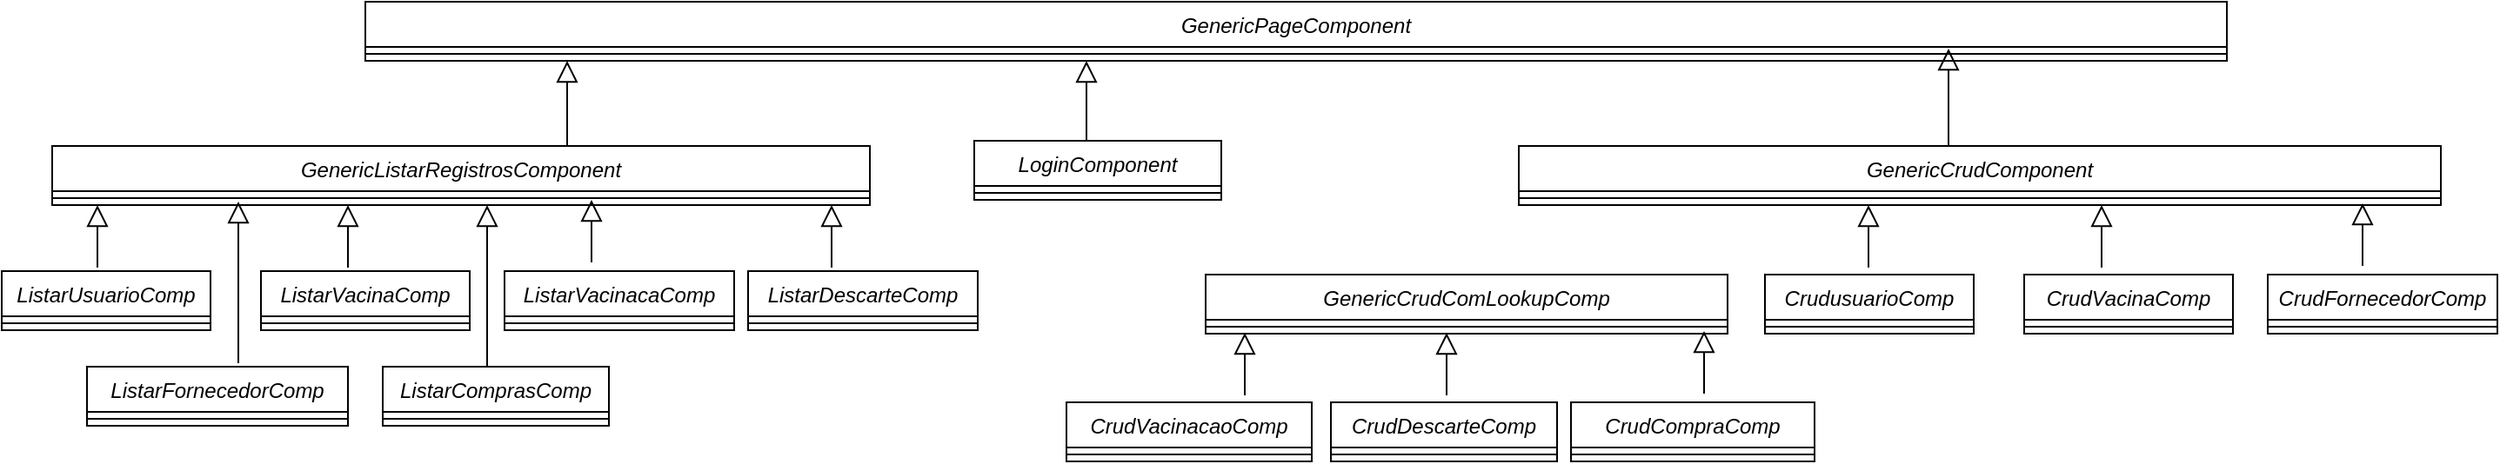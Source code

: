 <mxfile version="20.8.16" type="device" pages="2"><diagram id="C5RBs43oDa-KdzZeNtuy" name="Frontend"><mxGraphModel dx="2261" dy="844" grid="1" gridSize="10" guides="1" tooltips="1" connect="1" arrows="1" fold="1" page="1" pageScale="1" pageWidth="827" pageHeight="1169" math="0" shadow="0"><root><mxCell id="WIyWlLk6GJQsqaUBKTNV-0"/><mxCell id="WIyWlLk6GJQsqaUBKTNV-1" parent="WIyWlLk6GJQsqaUBKTNV-0"/><mxCell id="zkfFHV4jXpPFQw0GAbJ--0" value="GenericPageComponent" style="swimlane;fontStyle=2;align=center;verticalAlign=top;childLayout=stackLayout;horizontal=1;startSize=26;horizontalStack=0;resizeParent=1;resizeLast=0;collapsible=1;marginBottom=0;rounded=0;shadow=0;strokeWidth=1;" parent="WIyWlLk6GJQsqaUBKTNV-1" vertex="1"><mxGeometry x="-130" y="120" width="1070" height="34" as="geometry"><mxRectangle x="230" y="140" width="160" height="26" as="alternateBounds"/></mxGeometry></mxCell><mxCell id="zkfFHV4jXpPFQw0GAbJ--4" value="" style="line;html=1;strokeWidth=1;align=left;verticalAlign=middle;spacingTop=-1;spacingLeft=3;spacingRight=3;rotatable=0;labelPosition=right;points=[];portConstraint=eastwest;" parent="zkfFHV4jXpPFQw0GAbJ--0" vertex="1"><mxGeometry y="26" width="1070" height="8" as="geometry"/></mxCell><mxCell id="zkfFHV4jXpPFQw0GAbJ--16" value="" style="endArrow=block;endSize=10;endFill=0;shadow=0;strokeWidth=1;rounded=0;edgeStyle=elbowEdgeStyle;elbow=vertical;" parent="WIyWlLk6GJQsqaUBKTNV-1" edge="1"><mxGeometry width="160" relative="1" as="geometry"><mxPoint x="-14" y="190" as="sourcePoint"/><mxPoint x="-14" y="154" as="targetPoint"/><Array as="points"><mxPoint x="-14" y="210"/></Array></mxGeometry></mxCell><mxCell id="tGnqpwGtiN8nldPWhtbG-3" value="GenericListarRegistrosComponent" style="swimlane;fontStyle=2;align=center;verticalAlign=top;childLayout=stackLayout;horizontal=1;startSize=26;horizontalStack=0;resizeParent=1;resizeLast=0;collapsible=1;marginBottom=0;rounded=0;shadow=0;strokeWidth=1;" vertex="1" parent="WIyWlLk6GJQsqaUBKTNV-1"><mxGeometry x="-310" y="203" width="470" height="34" as="geometry"><mxRectangle x="230" y="140" width="160" height="26" as="alternateBounds"/></mxGeometry></mxCell><mxCell id="tGnqpwGtiN8nldPWhtbG-4" value="" style="line;html=1;strokeWidth=1;align=left;verticalAlign=middle;spacingTop=-1;spacingLeft=3;spacingRight=3;rotatable=0;labelPosition=right;points=[];portConstraint=eastwest;" vertex="1" parent="tGnqpwGtiN8nldPWhtbG-3"><mxGeometry y="26" width="470" height="8" as="geometry"/></mxCell><mxCell id="tGnqpwGtiN8nldPWhtbG-6" value="GenericCrudComponent" style="swimlane;fontStyle=2;align=center;verticalAlign=top;childLayout=stackLayout;horizontal=1;startSize=26;horizontalStack=0;resizeParent=1;resizeLast=0;collapsible=1;marginBottom=0;rounded=0;shadow=0;strokeWidth=1;" vertex="1" parent="WIyWlLk6GJQsqaUBKTNV-1"><mxGeometry x="533" y="203" width="530" height="34" as="geometry"><mxRectangle x="230" y="140" width="160" height="26" as="alternateBounds"/></mxGeometry></mxCell><mxCell id="tGnqpwGtiN8nldPWhtbG-7" value="" style="line;html=1;strokeWidth=1;align=left;verticalAlign=middle;spacingTop=-1;spacingLeft=3;spacingRight=3;rotatable=0;labelPosition=right;points=[];portConstraint=eastwest;" vertex="1" parent="tGnqpwGtiN8nldPWhtbG-6"><mxGeometry y="26" width="530" height="8" as="geometry"/></mxCell><mxCell id="tGnqpwGtiN8nldPWhtbG-8" value="ListarFornecedorComp" style="swimlane;fontStyle=2;align=center;verticalAlign=top;childLayout=stackLayout;horizontal=1;startSize=26;horizontalStack=0;resizeParent=1;resizeLast=0;collapsible=1;marginBottom=0;rounded=0;shadow=0;strokeWidth=1;" vertex="1" parent="WIyWlLk6GJQsqaUBKTNV-1"><mxGeometry x="-290" y="330" width="150" height="34" as="geometry"><mxRectangle x="230" y="140" width="160" height="26" as="alternateBounds"/></mxGeometry></mxCell><mxCell id="tGnqpwGtiN8nldPWhtbG-9" value="" style="line;html=1;strokeWidth=1;align=left;verticalAlign=middle;spacingTop=-1;spacingLeft=3;spacingRight=3;rotatable=0;labelPosition=right;points=[];portConstraint=eastwest;" vertex="1" parent="tGnqpwGtiN8nldPWhtbG-8"><mxGeometry y="26" width="150" height="8" as="geometry"/></mxCell><mxCell id="tGnqpwGtiN8nldPWhtbG-12" value="ListarVacinacaComp" style="swimlane;fontStyle=2;align=center;verticalAlign=top;childLayout=stackLayout;horizontal=1;startSize=26;horizontalStack=0;resizeParent=1;resizeLast=0;collapsible=1;marginBottom=0;rounded=0;shadow=0;strokeWidth=1;" vertex="1" parent="WIyWlLk6GJQsqaUBKTNV-1"><mxGeometry x="-50" y="275" width="132" height="34" as="geometry"><mxRectangle x="230" y="140" width="160" height="26" as="alternateBounds"/></mxGeometry></mxCell><mxCell id="tGnqpwGtiN8nldPWhtbG-13" value="" style="line;html=1;strokeWidth=1;align=left;verticalAlign=middle;spacingTop=-1;spacingLeft=3;spacingRight=3;rotatable=0;labelPosition=right;points=[];portConstraint=eastwest;" vertex="1" parent="tGnqpwGtiN8nldPWhtbG-12"><mxGeometry y="26" width="132" height="8" as="geometry"/></mxCell><mxCell id="tGnqpwGtiN8nldPWhtbG-14" value="ListarVacinaComp" style="swimlane;fontStyle=2;align=center;verticalAlign=top;childLayout=stackLayout;horizontal=1;startSize=26;horizontalStack=0;resizeParent=1;resizeLast=0;collapsible=1;marginBottom=0;rounded=0;shadow=0;strokeWidth=1;" vertex="1" parent="WIyWlLk6GJQsqaUBKTNV-1"><mxGeometry x="-190" y="275" width="120" height="34" as="geometry"><mxRectangle x="230" y="140" width="160" height="26" as="alternateBounds"/></mxGeometry></mxCell><mxCell id="tGnqpwGtiN8nldPWhtbG-15" value="" style="line;html=1;strokeWidth=1;align=left;verticalAlign=middle;spacingTop=-1;spacingLeft=3;spacingRight=3;rotatable=0;labelPosition=right;points=[];portConstraint=eastwest;" vertex="1" parent="tGnqpwGtiN8nldPWhtbG-14"><mxGeometry y="26" width="120" height="8" as="geometry"/></mxCell><mxCell id="tGnqpwGtiN8nldPWhtbG-17" value="ListarUsuarioComp" style="swimlane;fontStyle=2;align=center;verticalAlign=top;childLayout=stackLayout;horizontal=1;startSize=26;horizontalStack=0;resizeParent=1;resizeLast=0;collapsible=1;marginBottom=0;rounded=0;shadow=0;strokeWidth=1;" vertex="1" parent="WIyWlLk6GJQsqaUBKTNV-1"><mxGeometry x="-339" y="275" width="120" height="34" as="geometry"><mxRectangle x="230" y="140" width="160" height="26" as="alternateBounds"/></mxGeometry></mxCell><mxCell id="tGnqpwGtiN8nldPWhtbG-18" value="" style="line;html=1;strokeWidth=1;align=left;verticalAlign=middle;spacingTop=-1;spacingLeft=3;spacingRight=3;rotatable=0;labelPosition=right;points=[];portConstraint=eastwest;" vertex="1" parent="tGnqpwGtiN8nldPWhtbG-17"><mxGeometry y="26" width="120" height="8" as="geometry"/></mxCell><mxCell id="tGnqpwGtiN8nldPWhtbG-19" value="ListarDescarteComp" style="swimlane;fontStyle=2;align=center;verticalAlign=top;childLayout=stackLayout;horizontal=1;startSize=26;horizontalStack=0;resizeParent=1;resizeLast=0;collapsible=1;marginBottom=0;rounded=0;shadow=0;strokeWidth=1;" vertex="1" parent="WIyWlLk6GJQsqaUBKTNV-1"><mxGeometry x="90" y="275" width="132" height="34" as="geometry"><mxRectangle x="230" y="140" width="160" height="26" as="alternateBounds"/></mxGeometry></mxCell><mxCell id="tGnqpwGtiN8nldPWhtbG-20" value="" style="line;html=1;strokeWidth=1;align=left;verticalAlign=middle;spacingTop=-1;spacingLeft=3;spacingRight=3;rotatable=0;labelPosition=right;points=[];portConstraint=eastwest;" vertex="1" parent="tGnqpwGtiN8nldPWhtbG-19"><mxGeometry y="26" width="132" height="8" as="geometry"/></mxCell><mxCell id="tGnqpwGtiN8nldPWhtbG-21" value="" style="endArrow=block;endSize=10;endFill=0;shadow=0;strokeWidth=1;rounded=0;edgeStyle=elbowEdgeStyle;elbow=vertical;" edge="1" parent="WIyWlLk6GJQsqaUBKTNV-1"><mxGeometry width="160" relative="1" as="geometry"><mxPoint x="-284" y="273" as="sourcePoint"/><mxPoint x="-284" y="237" as="targetPoint"/><Array as="points"/></mxGeometry></mxCell><mxCell id="tGnqpwGtiN8nldPWhtbG-24" value="" style="endArrow=block;endSize=10;endFill=0;shadow=0;strokeWidth=1;rounded=0;edgeStyle=elbowEdgeStyle;elbow=vertical;" edge="1" parent="WIyWlLk6GJQsqaUBKTNV-1"><mxGeometry width="160" relative="1" as="geometry"><mxPoint x="-140" y="273" as="sourcePoint"/><mxPoint x="-140" y="237" as="targetPoint"/><Array as="points"/></mxGeometry></mxCell><mxCell id="tGnqpwGtiN8nldPWhtbG-26" value="" style="endArrow=block;endSize=10;endFill=0;shadow=0;strokeWidth=1;rounded=0;edgeStyle=elbowEdgeStyle;elbow=vertical;" edge="1" parent="WIyWlLk6GJQsqaUBKTNV-1"><mxGeometry width="160" relative="1" as="geometry"><mxPoint x="-203" y="271" as="sourcePoint"/><mxPoint x="-203" y="235" as="targetPoint"/><Array as="points"><mxPoint x="-163" y="328"/></Array></mxGeometry></mxCell><mxCell id="tGnqpwGtiN8nldPWhtbG-28" value="ListarComprasComp" style="swimlane;fontStyle=2;align=center;verticalAlign=top;childLayout=stackLayout;horizontal=1;startSize=26;horizontalStack=0;resizeParent=1;resizeLast=0;collapsible=1;marginBottom=0;rounded=0;shadow=0;strokeWidth=1;" vertex="1" parent="WIyWlLk6GJQsqaUBKTNV-1"><mxGeometry x="-120" y="330" width="130" height="34" as="geometry"><mxRectangle x="230" y="140" width="160" height="26" as="alternateBounds"/></mxGeometry></mxCell><mxCell id="tGnqpwGtiN8nldPWhtbG-29" value="" style="line;html=1;strokeWidth=1;align=left;verticalAlign=middle;spacingTop=-1;spacingLeft=3;spacingRight=3;rotatable=0;labelPosition=right;points=[];portConstraint=eastwest;" vertex="1" parent="tGnqpwGtiN8nldPWhtbG-28"><mxGeometry y="26" width="130" height="8" as="geometry"/></mxCell><mxCell id="tGnqpwGtiN8nldPWhtbG-30" value="" style="endArrow=block;endSize=10;endFill=0;shadow=0;strokeWidth=1;rounded=0;edgeStyle=elbowEdgeStyle;elbow=vertical;" edge="1" parent="WIyWlLk6GJQsqaUBKTNV-1"><mxGeometry width="160" relative="1" as="geometry"><mxPoint y="270" as="sourcePoint"/><mxPoint y="234" as="targetPoint"/><Array as="points"/></mxGeometry></mxCell><mxCell id="tGnqpwGtiN8nldPWhtbG-31" value="" style="endArrow=block;endSize=10;endFill=0;shadow=0;strokeWidth=1;rounded=0;edgeStyle=elbowEdgeStyle;elbow=vertical;" edge="1" parent="WIyWlLk6GJQsqaUBKTNV-1"><mxGeometry width="160" relative="1" as="geometry"><mxPoint x="138" y="273" as="sourcePoint"/><mxPoint x="138" y="237" as="targetPoint"/><Array as="points"/></mxGeometry></mxCell><mxCell id="tGnqpwGtiN8nldPWhtbG-32" value="" style="endArrow=block;endSize=10;endFill=0;shadow=0;strokeWidth=1;rounded=0;edgeStyle=elbowEdgeStyle;elbow=vertical;" edge="1" parent="WIyWlLk6GJQsqaUBKTNV-1"><mxGeometry width="160" relative="1" as="geometry"><mxPoint x="-60" y="273" as="sourcePoint"/><mxPoint x="-60" y="237" as="targetPoint"/><Array as="points"><mxPoint x="-20" y="330"/></Array></mxGeometry></mxCell><mxCell id="tGnqpwGtiN8nldPWhtbG-33" value="" style="endArrow=block;endSize=10;endFill=0;shadow=0;strokeWidth=1;rounded=0;edgeStyle=elbowEdgeStyle;elbow=vertical;" edge="1" parent="WIyWlLk6GJQsqaUBKTNV-1"><mxGeometry width="160" relative="1" as="geometry"><mxPoint x="284.5" y="190" as="sourcePoint"/><mxPoint x="284.5" y="154" as="targetPoint"/><Array as="points"><mxPoint x="284.5" y="210"/></Array></mxGeometry></mxCell><mxCell id="tGnqpwGtiN8nldPWhtbG-10" value="LoginComponent" style="swimlane;fontStyle=2;align=center;verticalAlign=top;childLayout=stackLayout;horizontal=1;startSize=26;horizontalStack=0;resizeParent=1;resizeLast=0;collapsible=1;marginBottom=0;rounded=0;shadow=0;strokeWidth=1;" vertex="1" parent="WIyWlLk6GJQsqaUBKTNV-1"><mxGeometry x="220" y="200" width="142" height="34" as="geometry"><mxRectangle x="230" y="140" width="160" height="26" as="alternateBounds"/></mxGeometry></mxCell><mxCell id="tGnqpwGtiN8nldPWhtbG-11" value="" style="line;html=1;strokeWidth=1;align=left;verticalAlign=middle;spacingTop=-1;spacingLeft=3;spacingRight=3;rotatable=0;labelPosition=right;points=[];portConstraint=eastwest;" vertex="1" parent="tGnqpwGtiN8nldPWhtbG-10"><mxGeometry y="26" width="142" height="8" as="geometry"/></mxCell><mxCell id="tGnqpwGtiN8nldPWhtbG-34" value="CrudFornecedorComp" style="swimlane;fontStyle=2;align=center;verticalAlign=top;childLayout=stackLayout;horizontal=1;startSize=26;horizontalStack=0;resizeParent=1;resizeLast=0;collapsible=1;marginBottom=0;rounded=0;shadow=0;strokeWidth=1;" vertex="1" parent="WIyWlLk6GJQsqaUBKTNV-1"><mxGeometry x="963.5" y="277" width="132" height="34" as="geometry"><mxRectangle x="230" y="140" width="160" height="26" as="alternateBounds"/></mxGeometry></mxCell><mxCell id="tGnqpwGtiN8nldPWhtbG-35" value="" style="line;html=1;strokeWidth=1;align=left;verticalAlign=middle;spacingTop=-1;spacingLeft=3;spacingRight=3;rotatable=0;labelPosition=right;points=[];portConstraint=eastwest;" vertex="1" parent="tGnqpwGtiN8nldPWhtbG-34"><mxGeometry y="26" width="132" height="8" as="geometry"/></mxCell><mxCell id="tGnqpwGtiN8nldPWhtbG-36" value="CrudVacinaComp" style="swimlane;fontStyle=2;align=center;verticalAlign=top;childLayout=stackLayout;horizontal=1;startSize=26;horizontalStack=0;resizeParent=1;resizeLast=0;collapsible=1;marginBottom=0;rounded=0;shadow=0;strokeWidth=1;" vertex="1" parent="WIyWlLk6GJQsqaUBKTNV-1"><mxGeometry x="823.5" y="277" width="120" height="34" as="geometry"><mxRectangle x="230" y="140" width="160" height="26" as="alternateBounds"/></mxGeometry></mxCell><mxCell id="tGnqpwGtiN8nldPWhtbG-37" value="" style="line;html=1;strokeWidth=1;align=left;verticalAlign=middle;spacingTop=-1;spacingLeft=3;spacingRight=3;rotatable=0;labelPosition=right;points=[];portConstraint=eastwest;" vertex="1" parent="tGnqpwGtiN8nldPWhtbG-36"><mxGeometry y="26" width="120" height="8" as="geometry"/></mxCell><mxCell id="tGnqpwGtiN8nldPWhtbG-38" value="CrudusuarioComp" style="swimlane;fontStyle=2;align=center;verticalAlign=top;childLayout=stackLayout;horizontal=1;startSize=26;horizontalStack=0;resizeParent=1;resizeLast=0;collapsible=1;marginBottom=0;rounded=0;shadow=0;strokeWidth=1;" vertex="1" parent="WIyWlLk6GJQsqaUBKTNV-1"><mxGeometry x="674.5" y="277" width="120" height="34" as="geometry"><mxRectangle x="230" y="140" width="160" height="26" as="alternateBounds"/></mxGeometry></mxCell><mxCell id="tGnqpwGtiN8nldPWhtbG-39" value="" style="line;html=1;strokeWidth=1;align=left;verticalAlign=middle;spacingTop=-1;spacingLeft=3;spacingRight=3;rotatable=0;labelPosition=right;points=[];portConstraint=eastwest;" vertex="1" parent="tGnqpwGtiN8nldPWhtbG-38"><mxGeometry y="26" width="120" height="8" as="geometry"/></mxCell><mxCell id="tGnqpwGtiN8nldPWhtbG-40" value="" style="endArrow=block;endSize=10;endFill=0;shadow=0;strokeWidth=1;rounded=0;edgeStyle=elbowEdgeStyle;elbow=vertical;" edge="1" parent="WIyWlLk6GJQsqaUBKTNV-1"><mxGeometry width="160" relative="1" as="geometry"><mxPoint x="734" y="273" as="sourcePoint"/><mxPoint x="734" y="237" as="targetPoint"/><Array as="points"/></mxGeometry></mxCell><mxCell id="tGnqpwGtiN8nldPWhtbG-41" value="" style="endArrow=block;endSize=10;endFill=0;shadow=0;strokeWidth=1;rounded=0;edgeStyle=elbowEdgeStyle;elbow=vertical;" edge="1" parent="WIyWlLk6GJQsqaUBKTNV-1"><mxGeometry width="160" relative="1" as="geometry"><mxPoint x="868" y="273" as="sourcePoint"/><mxPoint x="868" y="237" as="targetPoint"/><Array as="points"/></mxGeometry></mxCell><mxCell id="tGnqpwGtiN8nldPWhtbG-42" value="" style="endArrow=block;endSize=10;endFill=0;shadow=0;strokeWidth=1;rounded=0;edgeStyle=elbowEdgeStyle;elbow=vertical;" edge="1" parent="WIyWlLk6GJQsqaUBKTNV-1"><mxGeometry width="160" relative="1" as="geometry"><mxPoint x="1018" y="272" as="sourcePoint"/><mxPoint x="1018" y="236" as="targetPoint"/><Array as="points"/></mxGeometry></mxCell><mxCell id="tGnqpwGtiN8nldPWhtbG-44" value="GenericCrudComLookupComp" style="swimlane;fontStyle=2;align=center;verticalAlign=top;childLayout=stackLayout;horizontal=1;startSize=26;horizontalStack=0;resizeParent=1;resizeLast=0;collapsible=1;marginBottom=0;rounded=0;shadow=0;strokeWidth=1;" vertex="1" parent="WIyWlLk6GJQsqaUBKTNV-1"><mxGeometry x="353" y="277" width="300" height="34" as="geometry"><mxRectangle x="230" y="140" width="160" height="26" as="alternateBounds"/></mxGeometry></mxCell><mxCell id="tGnqpwGtiN8nldPWhtbG-45" value="" style="line;html=1;strokeWidth=1;align=left;verticalAlign=middle;spacingTop=-1;spacingLeft=3;spacingRight=3;rotatable=0;labelPosition=right;points=[];portConstraint=eastwest;" vertex="1" parent="tGnqpwGtiN8nldPWhtbG-44"><mxGeometry y="26" width="300" height="8" as="geometry"/></mxCell><mxCell id="tGnqpwGtiN8nldPWhtbG-46" value="CrudCompraComp" style="swimlane;fontStyle=2;align=center;verticalAlign=top;childLayout=stackLayout;horizontal=1;startSize=26;horizontalStack=0;resizeParent=1;resizeLast=0;collapsible=1;marginBottom=0;rounded=0;shadow=0;strokeWidth=1;" vertex="1" parent="WIyWlLk6GJQsqaUBKTNV-1"><mxGeometry x="563" y="350.5" width="140" height="34" as="geometry"><mxRectangle x="230" y="140" width="160" height="26" as="alternateBounds"/></mxGeometry></mxCell><mxCell id="tGnqpwGtiN8nldPWhtbG-47" value="" style="line;html=1;strokeWidth=1;align=left;verticalAlign=middle;spacingTop=-1;spacingLeft=3;spacingRight=3;rotatable=0;labelPosition=right;points=[];portConstraint=eastwest;" vertex="1" parent="tGnqpwGtiN8nldPWhtbG-46"><mxGeometry y="26" width="140" height="8" as="geometry"/></mxCell><mxCell id="tGnqpwGtiN8nldPWhtbG-48" value="CrudDescarteComp" style="swimlane;fontStyle=2;align=center;verticalAlign=top;childLayout=stackLayout;horizontal=1;startSize=26;horizontalStack=0;resizeParent=1;resizeLast=0;collapsible=1;marginBottom=0;rounded=0;shadow=0;strokeWidth=1;" vertex="1" parent="WIyWlLk6GJQsqaUBKTNV-1"><mxGeometry x="425" y="350.5" width="130" height="34" as="geometry"><mxRectangle x="230" y="140" width="160" height="26" as="alternateBounds"/></mxGeometry></mxCell><mxCell id="tGnqpwGtiN8nldPWhtbG-49" value="" style="line;html=1;strokeWidth=1;align=left;verticalAlign=middle;spacingTop=-1;spacingLeft=3;spacingRight=3;rotatable=0;labelPosition=right;points=[];portConstraint=eastwest;" vertex="1" parent="tGnqpwGtiN8nldPWhtbG-48"><mxGeometry y="26" width="130" height="8" as="geometry"/></mxCell><mxCell id="tGnqpwGtiN8nldPWhtbG-50" value="CrudVacinacaoComp" style="swimlane;fontStyle=2;align=center;verticalAlign=top;childLayout=stackLayout;horizontal=1;startSize=26;horizontalStack=0;resizeParent=1;resizeLast=0;collapsible=1;marginBottom=0;rounded=0;shadow=0;strokeWidth=1;" vertex="1" parent="WIyWlLk6GJQsqaUBKTNV-1"><mxGeometry x="273" y="350.5" width="141" height="34" as="geometry"><mxRectangle x="230" y="140" width="160" height="26" as="alternateBounds"/></mxGeometry></mxCell><mxCell id="tGnqpwGtiN8nldPWhtbG-51" value="" style="line;html=1;strokeWidth=1;align=left;verticalAlign=middle;spacingTop=-1;spacingLeft=3;spacingRight=3;rotatable=0;labelPosition=right;points=[];portConstraint=eastwest;" vertex="1" parent="tGnqpwGtiN8nldPWhtbG-50"><mxGeometry y="26" width="141" height="8" as="geometry"/></mxCell><mxCell id="tGnqpwGtiN8nldPWhtbG-52" value="" style="endArrow=block;endSize=10;endFill=0;shadow=0;strokeWidth=1;rounded=0;edgeStyle=elbowEdgeStyle;elbow=vertical;" edge="1" parent="WIyWlLk6GJQsqaUBKTNV-1"><mxGeometry width="160" relative="1" as="geometry"><mxPoint x="375.5" y="346.5" as="sourcePoint"/><mxPoint x="375.5" y="310.5" as="targetPoint"/><Array as="points"/></mxGeometry></mxCell><mxCell id="tGnqpwGtiN8nldPWhtbG-53" value="" style="endArrow=block;endSize=10;endFill=0;shadow=0;strokeWidth=1;rounded=0;edgeStyle=elbowEdgeStyle;elbow=vertical;" edge="1" parent="WIyWlLk6GJQsqaUBKTNV-1"><mxGeometry width="160" relative="1" as="geometry"><mxPoint x="491.5" y="346.5" as="sourcePoint"/><mxPoint x="491.5" y="310.5" as="targetPoint"/><Array as="points"/></mxGeometry></mxCell><mxCell id="tGnqpwGtiN8nldPWhtbG-54" value="" style="endArrow=block;endSize=10;endFill=0;shadow=0;strokeWidth=1;rounded=0;edgeStyle=elbowEdgeStyle;elbow=vertical;" edge="1" parent="WIyWlLk6GJQsqaUBKTNV-1"><mxGeometry width="160" relative="1" as="geometry"><mxPoint x="639.5" y="345.5" as="sourcePoint"/><mxPoint x="639.5" y="309.5" as="targetPoint"/><Array as="points"/></mxGeometry></mxCell><mxCell id="tGnqpwGtiN8nldPWhtbG-55" value="" style="endArrow=block;endSize=10;endFill=0;shadow=0;strokeWidth=1;rounded=0;edgeStyle=elbowEdgeStyle;elbow=vertical;" edge="1" parent="WIyWlLk6GJQsqaUBKTNV-1"><mxGeometry width="160" relative="1" as="geometry"><mxPoint x="780" y="183" as="sourcePoint"/><mxPoint x="780" y="147" as="targetPoint"/><Array as="points"><mxPoint x="780" y="203"/></Array></mxGeometry></mxCell></root></mxGraphModel></diagram><diagram id="PQCfU6_rHDxqfpeP8yPK" name="Backend"><mxGraphModel dx="2261" dy="844" grid="1" gridSize="10" guides="1" tooltips="1" connect="1" arrows="1" fold="1" page="1" pageScale="1" pageWidth="827" pageHeight="1169" math="0" shadow="0"><root><mxCell id="0"/><mxCell id="1" parent="0"/><mxCell id="TdnS9VRg-svArWqnhcHB-1" value="GenericCrudController" style="swimlane;fontStyle=2;align=center;verticalAlign=top;childLayout=stackLayout;horizontal=1;startSize=26;horizontalStack=0;resizeParent=1;resizeLast=0;collapsible=1;marginBottom=0;rounded=0;shadow=0;strokeWidth=1;" vertex="1" parent="1"><mxGeometry x="-490" y="203" width="830" height="34" as="geometry"><mxRectangle x="230" y="140" width="160" height="26" as="alternateBounds"/></mxGeometry></mxCell><mxCell id="TdnS9VRg-svArWqnhcHB-2" value="" style="line;html=1;strokeWidth=1;align=left;verticalAlign=middle;spacingTop=-1;spacingLeft=3;spacingRight=3;rotatable=0;labelPosition=right;points=[];portConstraint=eastwest;" vertex="1" parent="TdnS9VRg-svArWqnhcHB-1"><mxGeometry y="26" width="830" height="8" as="geometry"/></mxCell><mxCell id="TdnS9VRg-svArWqnhcHB-3" value="FornecedorController" style="swimlane;fontStyle=2;align=center;verticalAlign=top;childLayout=stackLayout;horizontal=1;startSize=26;horizontalStack=0;resizeParent=1;resizeLast=0;collapsible=1;marginBottom=0;rounded=0;shadow=0;strokeWidth=1;" vertex="1" parent="1"><mxGeometry x="50" y="275" width="150" height="34" as="geometry"><mxRectangle x="230" y="140" width="160" height="26" as="alternateBounds"/></mxGeometry></mxCell><mxCell id="TdnS9VRg-svArWqnhcHB-4" value="" style="line;html=1;strokeWidth=1;align=left;verticalAlign=middle;spacingTop=-1;spacingLeft=3;spacingRight=3;rotatable=0;labelPosition=right;points=[];portConstraint=eastwest;" vertex="1" parent="TdnS9VRg-svArWqnhcHB-3"><mxGeometry y="26" width="150" height="8" as="geometry"/></mxCell><mxCell id="TdnS9VRg-svArWqnhcHB-5" value="VacinacaoController" style="swimlane;fontStyle=2;align=center;verticalAlign=top;childLayout=stackLayout;horizontal=1;startSize=26;horizontalStack=0;resizeParent=1;resizeLast=0;collapsible=1;marginBottom=0;rounded=0;shadow=0;strokeWidth=1;" vertex="1" parent="1"><mxGeometry x="-250" y="275" width="132" height="34" as="geometry"><mxRectangle x="230" y="140" width="160" height="26" as="alternateBounds"/></mxGeometry></mxCell><mxCell id="TdnS9VRg-svArWqnhcHB-6" value="" style="line;html=1;strokeWidth=1;align=left;verticalAlign=middle;spacingTop=-1;spacingLeft=3;spacingRight=3;rotatable=0;labelPosition=right;points=[];portConstraint=eastwest;" vertex="1" parent="TdnS9VRg-svArWqnhcHB-5"><mxGeometry y="26" width="132" height="8" as="geometry"/></mxCell><mxCell id="TdnS9VRg-svArWqnhcHB-7" value="VacinaController" style="swimlane;fontStyle=2;align=center;verticalAlign=top;childLayout=stackLayout;horizontal=1;startSize=26;horizontalStack=0;resizeParent=1;resizeLast=0;collapsible=1;marginBottom=0;rounded=0;shadow=0;strokeWidth=1;" vertex="1" parent="1"><mxGeometry x="-380" y="275" width="120" height="34" as="geometry"><mxRectangle x="230" y="140" width="160" height="26" as="alternateBounds"/></mxGeometry></mxCell><mxCell id="TdnS9VRg-svArWqnhcHB-8" value="" style="line;html=1;strokeWidth=1;align=left;verticalAlign=middle;spacingTop=-1;spacingLeft=3;spacingRight=3;rotatable=0;labelPosition=right;points=[];portConstraint=eastwest;" vertex="1" parent="TdnS9VRg-svArWqnhcHB-7"><mxGeometry y="26" width="120" height="8" as="geometry"/></mxCell><mxCell id="TdnS9VRg-svArWqnhcHB-9" value="UsuarioController" style="swimlane;fontStyle=2;align=center;verticalAlign=top;childLayout=stackLayout;horizontal=1;startSize=26;horizontalStack=0;resizeParent=1;resizeLast=0;collapsible=1;marginBottom=0;rounded=0;shadow=0;strokeWidth=1;" vertex="1" parent="1"><mxGeometry x="-514" y="275" width="120" height="34" as="geometry"><mxRectangle x="230" y="140" width="160" height="26" as="alternateBounds"/></mxGeometry></mxCell><mxCell id="TdnS9VRg-svArWqnhcHB-10" value="" style="line;html=1;strokeWidth=1;align=left;verticalAlign=middle;spacingTop=-1;spacingLeft=3;spacingRight=3;rotatable=0;labelPosition=right;points=[];portConstraint=eastwest;" vertex="1" parent="TdnS9VRg-svArWqnhcHB-9"><mxGeometry y="26" width="120" height="8" as="geometry"/></mxCell><mxCell id="TdnS9VRg-svArWqnhcHB-11" value="DescarteController" style="swimlane;fontStyle=2;align=center;verticalAlign=top;childLayout=stackLayout;horizontal=1;startSize=26;horizontalStack=0;resizeParent=1;resizeLast=0;collapsible=1;marginBottom=0;rounded=0;shadow=0;strokeWidth=1;" vertex="1" parent="1"><mxGeometry x="-100" y="275" width="132" height="34" as="geometry"><mxRectangle x="230" y="140" width="160" height="26" as="alternateBounds"/></mxGeometry></mxCell><mxCell id="TdnS9VRg-svArWqnhcHB-12" value="" style="line;html=1;strokeWidth=1;align=left;verticalAlign=middle;spacingTop=-1;spacingLeft=3;spacingRight=3;rotatable=0;labelPosition=right;points=[];portConstraint=eastwest;" vertex="1" parent="TdnS9VRg-svArWqnhcHB-11"><mxGeometry y="26" width="132" height="8" as="geometry"/></mxCell><mxCell id="TdnS9VRg-svArWqnhcHB-13" value="" style="endArrow=block;endSize=10;endFill=0;shadow=0;strokeWidth=1;rounded=0;edgeStyle=elbowEdgeStyle;elbow=vertical;" edge="1" parent="1"><mxGeometry width="160" relative="1" as="geometry"><mxPoint x="-459" y="273" as="sourcePoint"/><mxPoint x="-459" y="237" as="targetPoint"/><Array as="points"/></mxGeometry></mxCell><mxCell id="TdnS9VRg-svArWqnhcHB-14" value="" style="endArrow=block;endSize=10;endFill=0;shadow=0;strokeWidth=1;rounded=0;edgeStyle=elbowEdgeStyle;elbow=vertical;" edge="1" parent="1"><mxGeometry width="160" relative="1" as="geometry"><mxPoint x="-315" y="273" as="sourcePoint"/><mxPoint x="-315" y="237" as="targetPoint"/><Array as="points"/></mxGeometry></mxCell><mxCell id="TdnS9VRg-svArWqnhcHB-16" value="ComprasController" style="swimlane;fontStyle=2;align=center;verticalAlign=top;childLayout=stackLayout;horizontal=1;startSize=26;horizontalStack=0;resizeParent=1;resizeLast=0;collapsible=1;marginBottom=0;rounded=0;shadow=0;strokeWidth=1;" vertex="1" parent="1"><mxGeometry x="210" y="275" width="130" height="34" as="geometry"><mxRectangle x="230" y="140" width="160" height="26" as="alternateBounds"/></mxGeometry></mxCell><mxCell id="TdnS9VRg-svArWqnhcHB-17" value="" style="line;html=1;strokeWidth=1;align=left;verticalAlign=middle;spacingTop=-1;spacingLeft=3;spacingRight=3;rotatable=0;labelPosition=right;points=[];portConstraint=eastwest;" vertex="1" parent="TdnS9VRg-svArWqnhcHB-16"><mxGeometry y="26" width="130" height="8" as="geometry"/></mxCell><mxCell id="TdnS9VRg-svArWqnhcHB-18" value="" style="endArrow=block;endSize=10;endFill=0;shadow=0;strokeWidth=1;rounded=0;edgeStyle=elbowEdgeStyle;elbow=vertical;" edge="1" parent="1"><mxGeometry width="160" relative="1" as="geometry"><mxPoint x="-190" y="273" as="sourcePoint"/><mxPoint x="-190" y="237" as="targetPoint"/><Array as="points"/></mxGeometry></mxCell><mxCell id="TdnS9VRg-svArWqnhcHB-19" value="" style="endArrow=block;endSize=10;endFill=0;shadow=0;strokeWidth=1;rounded=0;edgeStyle=elbowEdgeStyle;elbow=vertical;" edge="1" parent="1"><mxGeometry width="160" relative="1" as="geometry"><mxPoint x="-37" y="273" as="sourcePoint"/><mxPoint x="-37" y="237" as="targetPoint"/><Array as="points"/></mxGeometry></mxCell><mxCell id="TdnS9VRg-svArWqnhcHB-22" value="" style="endArrow=block;endSize=10;endFill=0;shadow=0;strokeWidth=1;rounded=0;edgeStyle=elbowEdgeStyle;elbow=vertical;" edge="1" parent="1"><mxGeometry width="160" relative="1" as="geometry"><mxPoint x="120" y="273" as="sourcePoint"/><mxPoint x="120" y="237" as="targetPoint"/><Array as="points"/></mxGeometry></mxCell><mxCell id="TdnS9VRg-svArWqnhcHB-25" value="" style="endArrow=block;endSize=10;endFill=0;shadow=0;strokeWidth=1;rounded=0;edgeStyle=elbowEdgeStyle;elbow=vertical;" edge="1" parent="1"><mxGeometry width="160" relative="1" as="geometry"><mxPoint x="274.5" y="273" as="sourcePoint"/><mxPoint x="274.5" y="237" as="targetPoint"/><Array as="points"/></mxGeometry></mxCell></root></mxGraphModel></diagram></mxfile>
